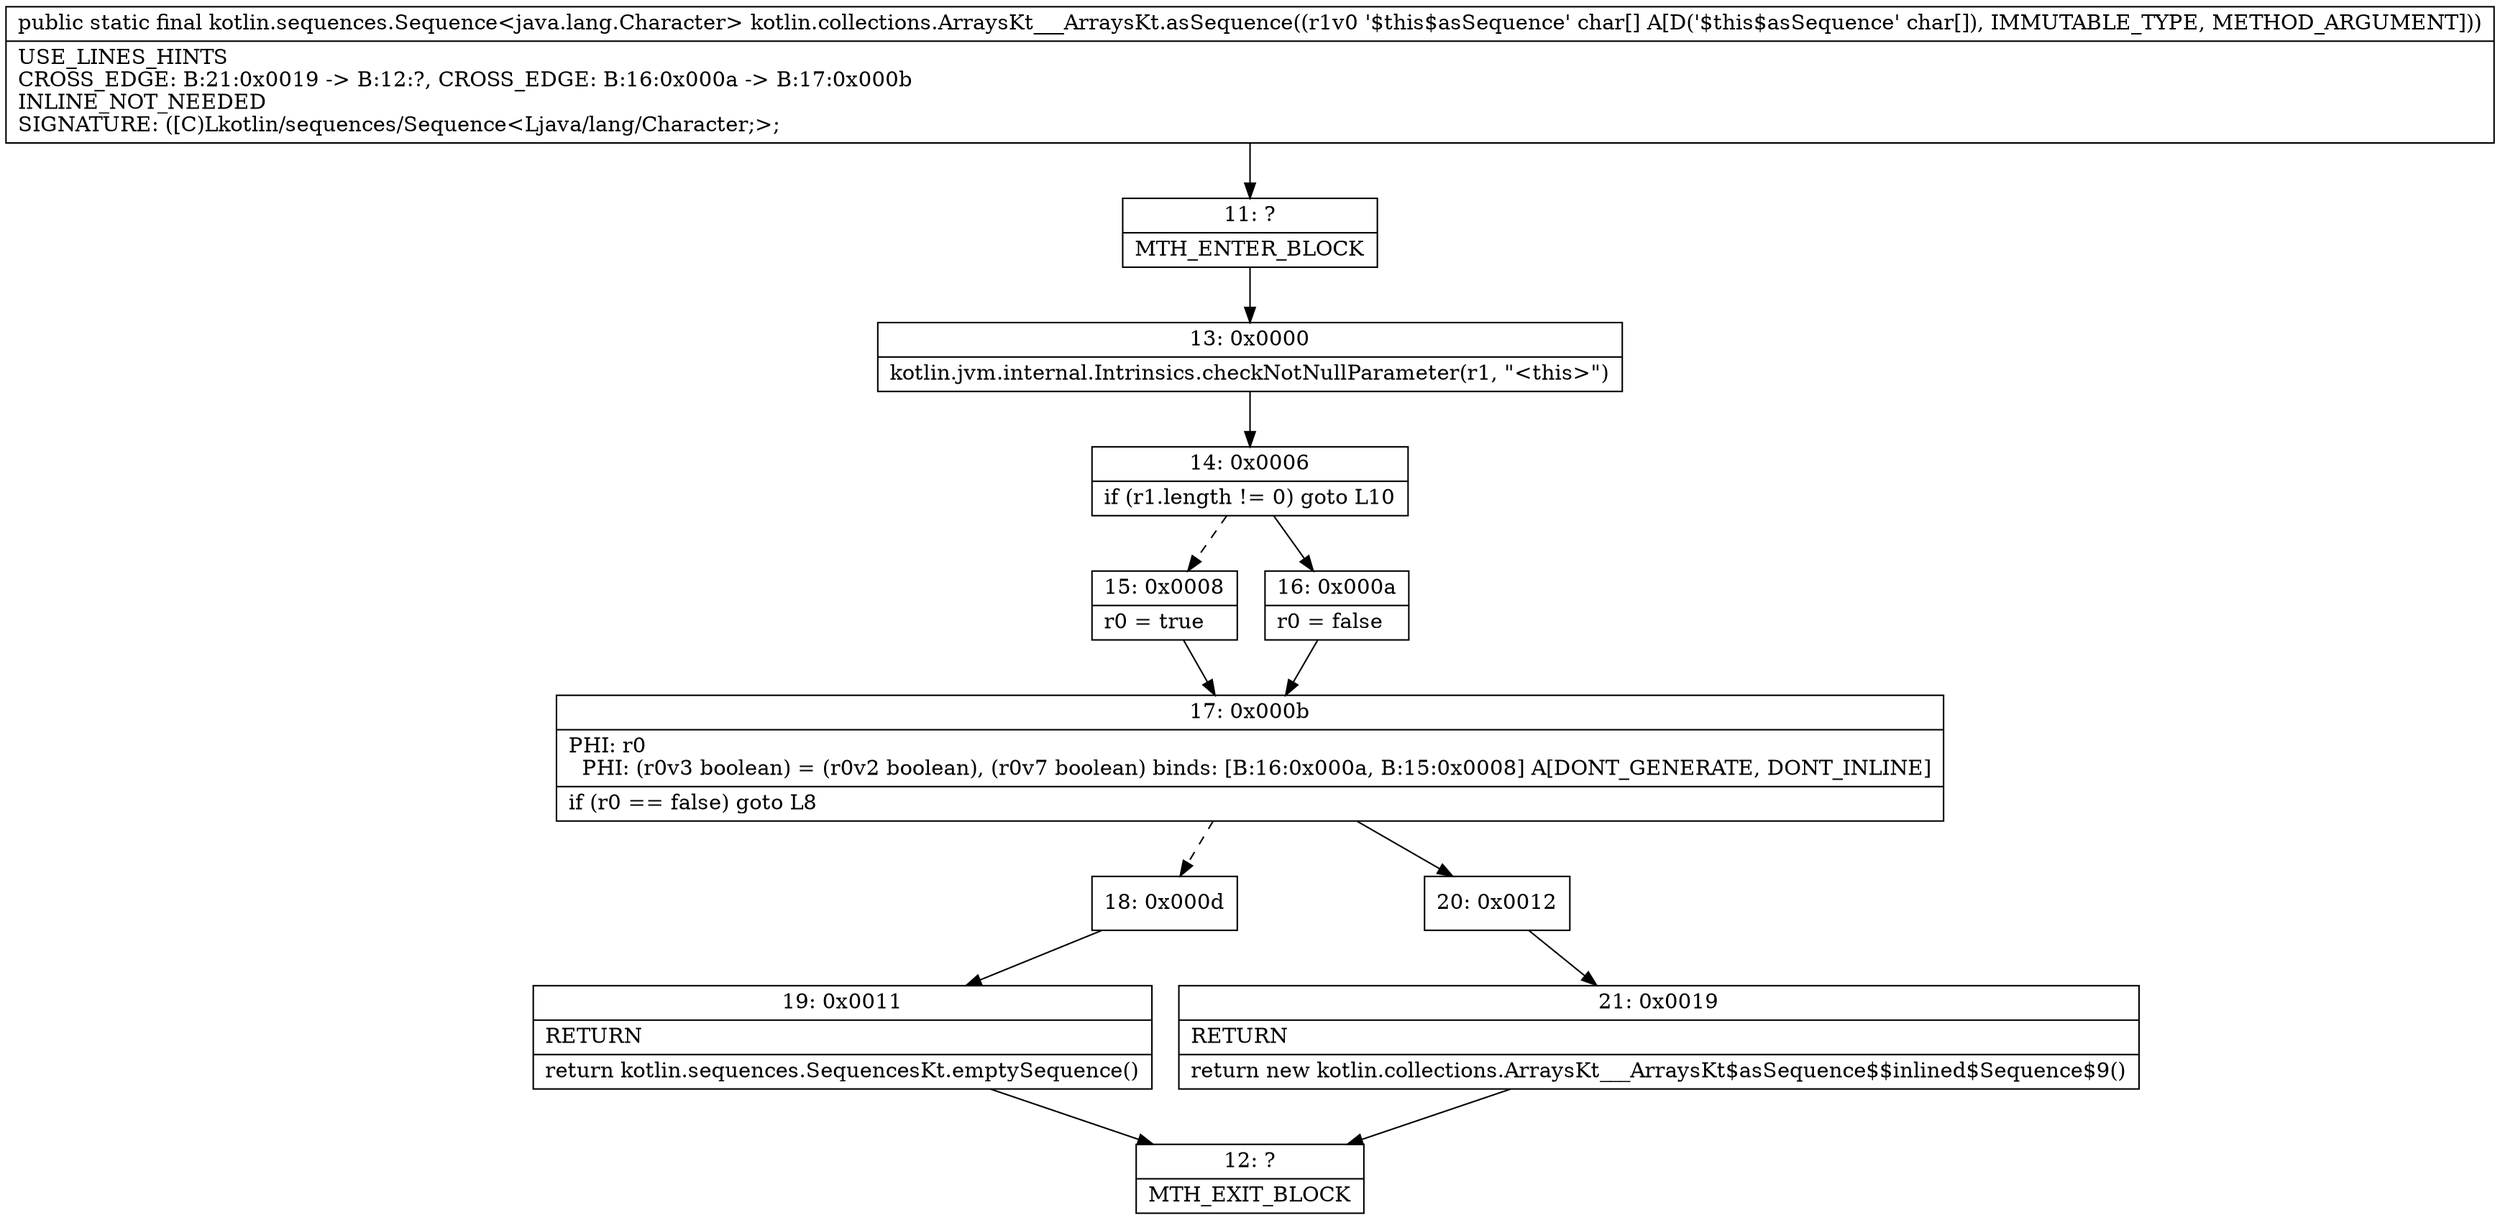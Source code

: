 digraph "CFG forkotlin.collections.ArraysKt___ArraysKt.asSequence([C)Lkotlin\/sequences\/Sequence;" {
Node_11 [shape=record,label="{11\:\ ?|MTH_ENTER_BLOCK\l}"];
Node_13 [shape=record,label="{13\:\ 0x0000|kotlin.jvm.internal.Intrinsics.checkNotNullParameter(r1, \"\<this\>\")\l}"];
Node_14 [shape=record,label="{14\:\ 0x0006|if (r1.length != 0) goto L10\l}"];
Node_15 [shape=record,label="{15\:\ 0x0008|r0 = true\l}"];
Node_17 [shape=record,label="{17\:\ 0x000b|PHI: r0 \l  PHI: (r0v3 boolean) = (r0v2 boolean), (r0v7 boolean) binds: [B:16:0x000a, B:15:0x0008] A[DONT_GENERATE, DONT_INLINE]\l|if (r0 == false) goto L8\l}"];
Node_18 [shape=record,label="{18\:\ 0x000d}"];
Node_19 [shape=record,label="{19\:\ 0x0011|RETURN\l|return kotlin.sequences.SequencesKt.emptySequence()\l}"];
Node_12 [shape=record,label="{12\:\ ?|MTH_EXIT_BLOCK\l}"];
Node_20 [shape=record,label="{20\:\ 0x0012}"];
Node_21 [shape=record,label="{21\:\ 0x0019|RETURN\l|return new kotlin.collections.ArraysKt___ArraysKt$asSequence$$inlined$Sequence$9()\l}"];
Node_16 [shape=record,label="{16\:\ 0x000a|r0 = false\l}"];
MethodNode[shape=record,label="{public static final kotlin.sequences.Sequence\<java.lang.Character\> kotlin.collections.ArraysKt___ArraysKt.asSequence((r1v0 '$this$asSequence' char[] A[D('$this$asSequence' char[]), IMMUTABLE_TYPE, METHOD_ARGUMENT]))  | USE_LINES_HINTS\lCROSS_EDGE: B:21:0x0019 \-\> B:12:?, CROSS_EDGE: B:16:0x000a \-\> B:17:0x000b\lINLINE_NOT_NEEDED\lSIGNATURE: ([C)Lkotlin\/sequences\/Sequence\<Ljava\/lang\/Character;\>;\l}"];
MethodNode -> Node_11;Node_11 -> Node_13;
Node_13 -> Node_14;
Node_14 -> Node_15[style=dashed];
Node_14 -> Node_16;
Node_15 -> Node_17;
Node_17 -> Node_18[style=dashed];
Node_17 -> Node_20;
Node_18 -> Node_19;
Node_19 -> Node_12;
Node_20 -> Node_21;
Node_21 -> Node_12;
Node_16 -> Node_17;
}

